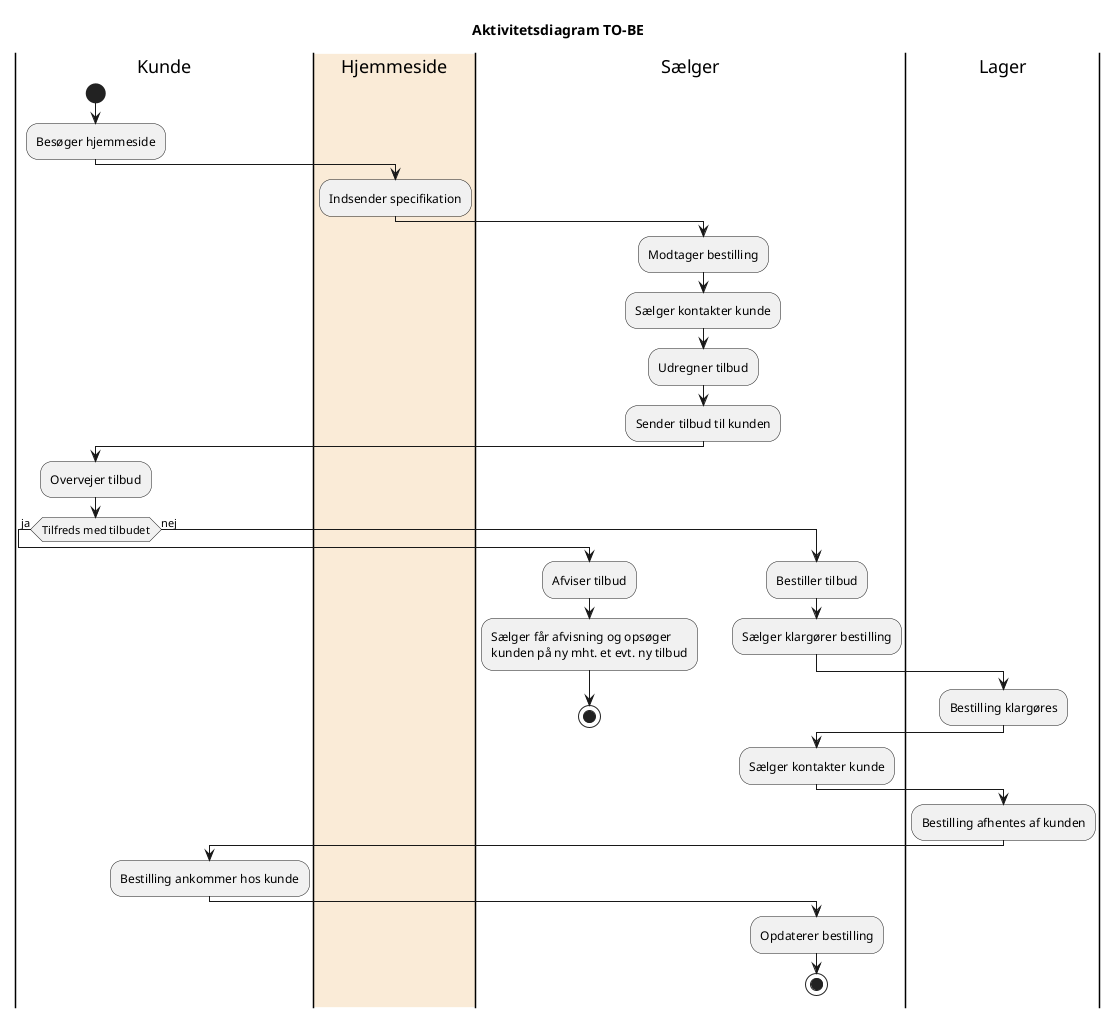 @startuml
Title Aktivitetsdiagram TO-BE

|Kunde|
start
:Besøger hjemmeside;

|#AntiqueWhite|Hjemmeside|
:Indsender specifikation;

|Sælger|
:Modtager bestilling;
:Sælger kontakter kunde;
:Udregner tilbud;
:Sender tilbud til kunden;

|Kunde|
:Overvejer tilbud;
    if (Tilfreds med tilbudet) equals (ja) then
    |Sælger|
    :Afviser tilbud;

    |Sælger|
    :Sælger får afvisning og opsøger
    kunden på ny mht. et evt. ny tilbud;
    stop

    else (nej)
    |Sælger|
    :Bestiller tilbud;
    :Sælger klargører bestilling;

    |Lager|
    :Bestilling klargøres;

    |Sælger|
    :Sælger kontakter kunde;

    |Lager|
    :Bestilling afhentes af kunden;

    |Kunde|
    :Bestilling ankommer hos kunde;

    |Sælger|
    :Opdaterer bestilling;
    stop







@enduml